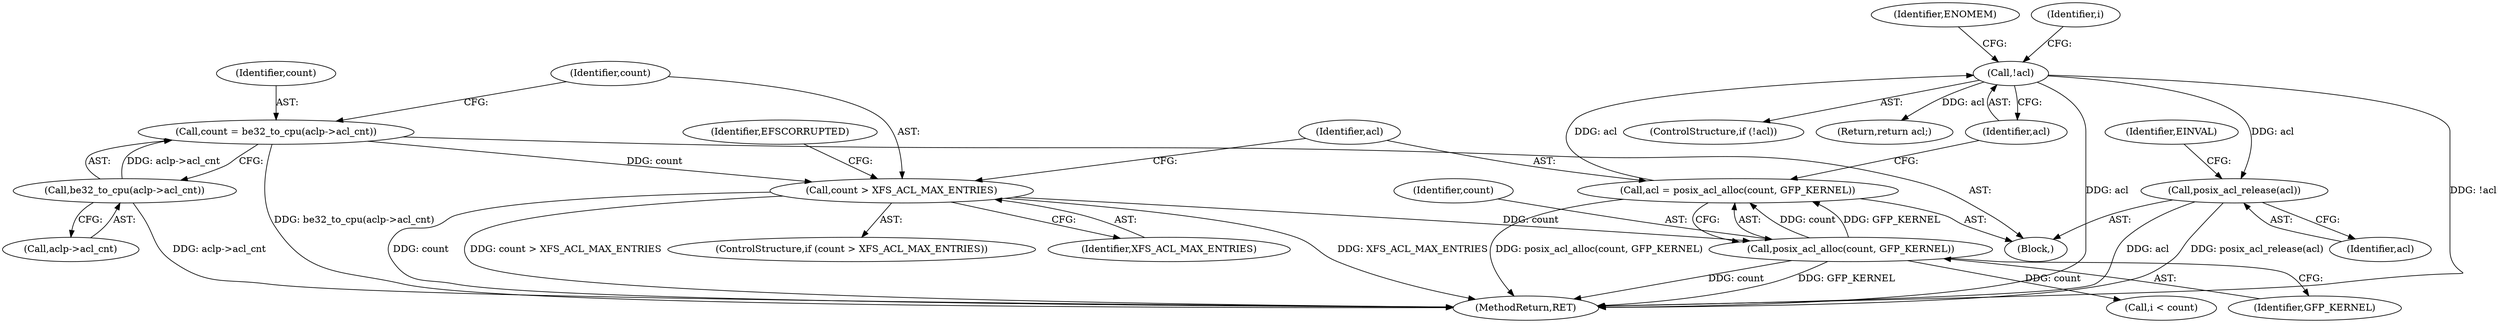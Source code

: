 digraph "0_linux_093019cf1b18dd31b2c3b77acce4e000e2cbc9ce@pointer" {
"1000208" [label="(Call,posix_acl_release(acl))"];
"1000129" [label="(Call,!acl)"];
"1000123" [label="(Call,acl = posix_acl_alloc(count, GFP_KERNEL))"];
"1000125" [label="(Call,posix_acl_alloc(count, GFP_KERNEL))"];
"1000116" [label="(Call,count > XFS_ACL_MAX_ENTRIES)"];
"1000109" [label="(Call,count = be32_to_cpu(aclp->acl_cnt))"];
"1000111" [label="(Call,be32_to_cpu(aclp->acl_cnt))"];
"1000214" [label="(MethodReturn,RET)"];
"1000118" [label="(Identifier,XFS_ACL_MAX_ENTRIES)"];
"1000213" [label="(Identifier,EINVAL)"];
"1000130" [label="(Identifier,acl)"];
"1000129" [label="(Call,!acl)"];
"1000139" [label="(Call,i < count)"];
"1000111" [label="(Call,be32_to_cpu(aclp->acl_cnt))"];
"1000208" [label="(Call,posix_acl_release(acl))"];
"1000125" [label="(Call,posix_acl_alloc(count, GFP_KERNEL))"];
"1000103" [label="(Block,)"];
"1000134" [label="(Identifier,ENOMEM)"];
"1000122" [label="(Identifier,EFSCORRUPTED)"];
"1000115" [label="(ControlStructure,if (count > XFS_ACL_MAX_ENTRIES))"];
"1000126" [label="(Identifier,count)"];
"1000117" [label="(Identifier,count)"];
"1000110" [label="(Identifier,count)"];
"1000123" [label="(Call,acl = posix_acl_alloc(count, GFP_KERNEL))"];
"1000128" [label="(ControlStructure,if (!acl))"];
"1000209" [label="(Identifier,acl)"];
"1000124" [label="(Identifier,acl)"];
"1000116" [label="(Call,count > XFS_ACL_MAX_ENTRIES)"];
"1000109" [label="(Call,count = be32_to_cpu(aclp->acl_cnt))"];
"1000127" [label="(Identifier,GFP_KERNEL)"];
"1000205" [label="(Return,return acl;)"];
"1000112" [label="(Call,aclp->acl_cnt)"];
"1000137" [label="(Identifier,i)"];
"1000208" -> "1000103"  [label="AST: "];
"1000208" -> "1000209"  [label="CFG: "];
"1000209" -> "1000208"  [label="AST: "];
"1000213" -> "1000208"  [label="CFG: "];
"1000208" -> "1000214"  [label="DDG: acl"];
"1000208" -> "1000214"  [label="DDG: posix_acl_release(acl)"];
"1000129" -> "1000208"  [label="DDG: acl"];
"1000129" -> "1000128"  [label="AST: "];
"1000129" -> "1000130"  [label="CFG: "];
"1000130" -> "1000129"  [label="AST: "];
"1000134" -> "1000129"  [label="CFG: "];
"1000137" -> "1000129"  [label="CFG: "];
"1000129" -> "1000214"  [label="DDG: acl"];
"1000129" -> "1000214"  [label="DDG: !acl"];
"1000123" -> "1000129"  [label="DDG: acl"];
"1000129" -> "1000205"  [label="DDG: acl"];
"1000123" -> "1000103"  [label="AST: "];
"1000123" -> "1000125"  [label="CFG: "];
"1000124" -> "1000123"  [label="AST: "];
"1000125" -> "1000123"  [label="AST: "];
"1000130" -> "1000123"  [label="CFG: "];
"1000123" -> "1000214"  [label="DDG: posix_acl_alloc(count, GFP_KERNEL)"];
"1000125" -> "1000123"  [label="DDG: count"];
"1000125" -> "1000123"  [label="DDG: GFP_KERNEL"];
"1000125" -> "1000127"  [label="CFG: "];
"1000126" -> "1000125"  [label="AST: "];
"1000127" -> "1000125"  [label="AST: "];
"1000125" -> "1000214"  [label="DDG: count"];
"1000125" -> "1000214"  [label="DDG: GFP_KERNEL"];
"1000116" -> "1000125"  [label="DDG: count"];
"1000125" -> "1000139"  [label="DDG: count"];
"1000116" -> "1000115"  [label="AST: "];
"1000116" -> "1000118"  [label="CFG: "];
"1000117" -> "1000116"  [label="AST: "];
"1000118" -> "1000116"  [label="AST: "];
"1000122" -> "1000116"  [label="CFG: "];
"1000124" -> "1000116"  [label="CFG: "];
"1000116" -> "1000214"  [label="DDG: XFS_ACL_MAX_ENTRIES"];
"1000116" -> "1000214"  [label="DDG: count"];
"1000116" -> "1000214"  [label="DDG: count > XFS_ACL_MAX_ENTRIES"];
"1000109" -> "1000116"  [label="DDG: count"];
"1000109" -> "1000103"  [label="AST: "];
"1000109" -> "1000111"  [label="CFG: "];
"1000110" -> "1000109"  [label="AST: "];
"1000111" -> "1000109"  [label="AST: "];
"1000117" -> "1000109"  [label="CFG: "];
"1000109" -> "1000214"  [label="DDG: be32_to_cpu(aclp->acl_cnt)"];
"1000111" -> "1000109"  [label="DDG: aclp->acl_cnt"];
"1000111" -> "1000112"  [label="CFG: "];
"1000112" -> "1000111"  [label="AST: "];
"1000111" -> "1000214"  [label="DDG: aclp->acl_cnt"];
}
